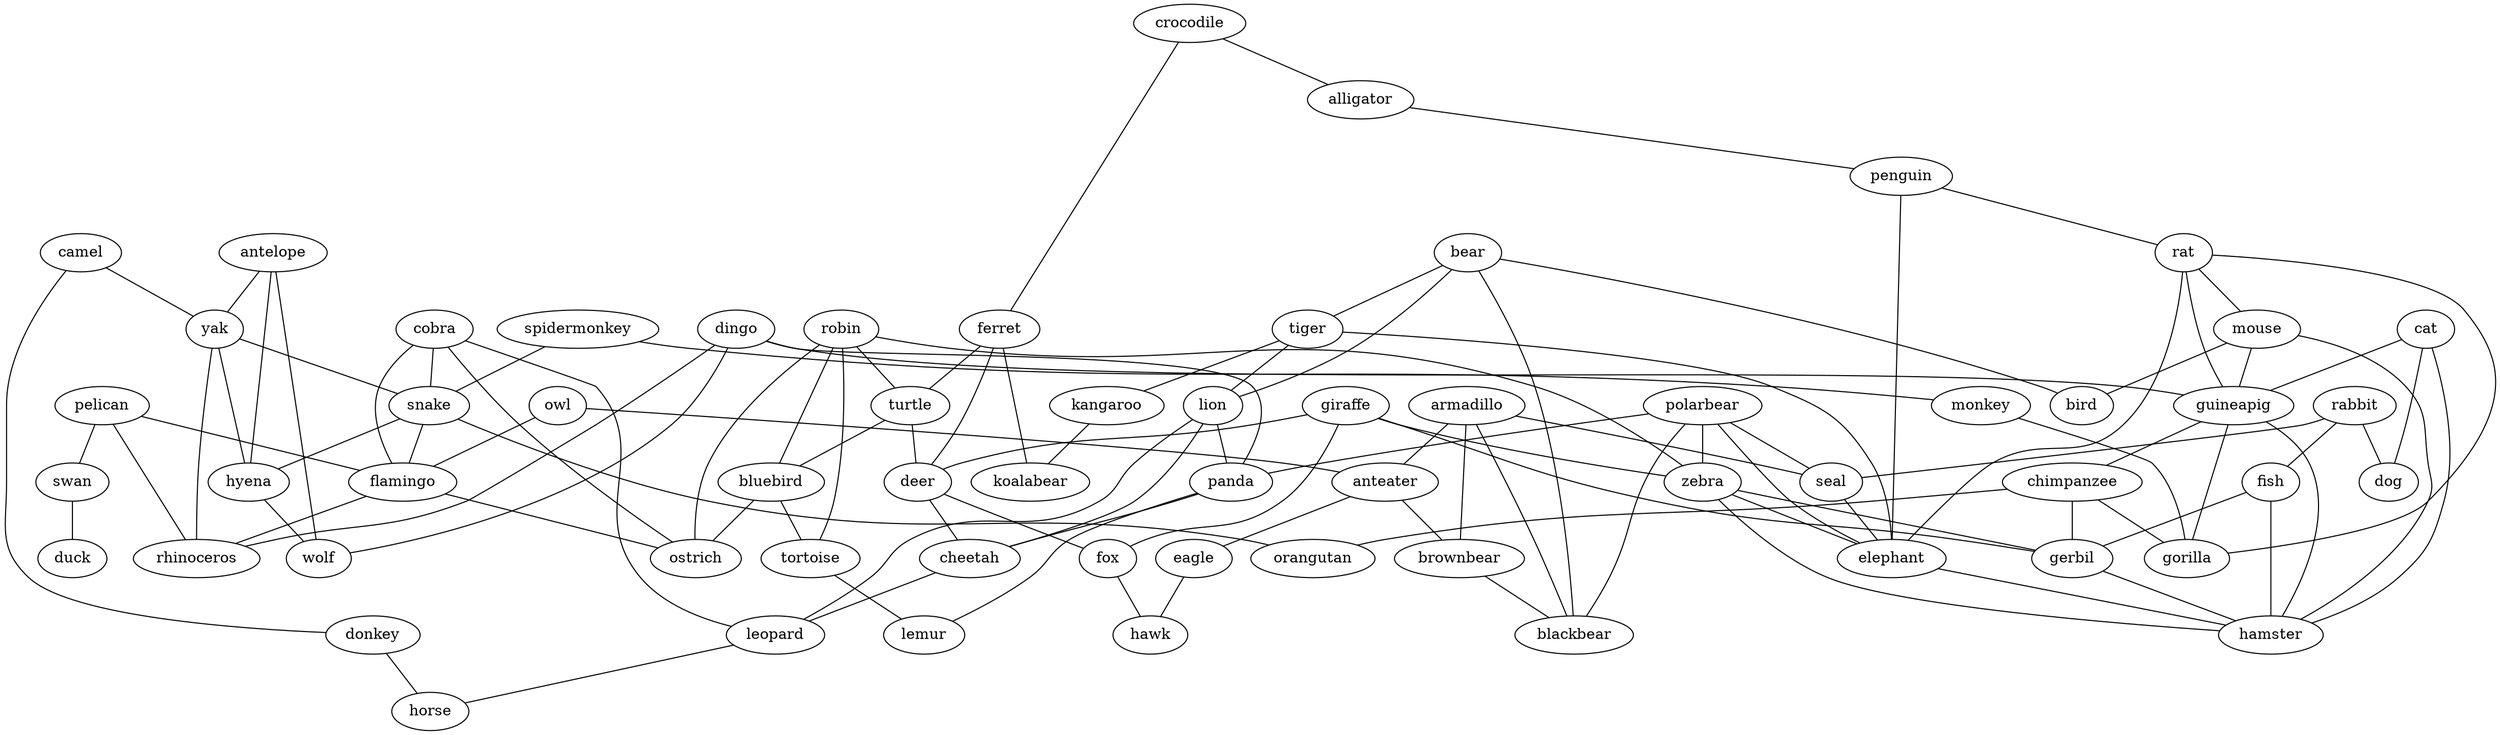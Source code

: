 strict graph G {
pelican;
antelope;
swan;
camel;
cobra;
spidermonkey;
crocodile;
duck;
owl;
monkey;
alligator;
polarbear;
yak;
bear;
tiger;
ferret;
giraffe;
armadillo;
snake;
rabbit;
penguin;
flamingo;
dingo;
lion;
cat;
robin;
turtle;
donkey;
fish;
deer;
rat;
zebra;
anteater;
seal;
mouse;
panda;
fox;
rhinoceros;
guineapig;
elephant;
cheetah;
bird;
brownbear;
eagle;
kangaroo;
leopard;
horse;
chimpanzee;
hawk;
bluebird;
gerbil;
koalabear;
tortoise;
lemur;
dog;
ostrich;
hyena;
gorilla;
blackbear;
wolf;
hamster;
orangutan;
pelican -- rhinoceros  [weight=1];
pelican -- swan  [weight=1];
pelican -- flamingo  [weight=1];
antelope -- hyena  [weight=1];
antelope -- wolf  [weight=1];
antelope -- yak  [weight=1];
swan -- duck  [weight=1];
camel -- donkey  [weight=1];
camel -- yak  [weight=1];
cobra -- flamingo  [weight=1];
cobra -- leopard  [weight=1];
cobra -- snake  [weight=1];
cobra -- ostrich  [weight=1];
spidermonkey -- snake  [weight=1];
spidermonkey -- monkey  [weight=1];
crocodile -- alligator  [weight=1];
crocodile -- ferret  [weight=1];
owl -- flamingo  [weight=1];
owl -- anteater  [weight=1];
monkey -- gorilla  [weight=1];
alligator -- penguin  [weight=1];
polarbear -- elephant  [weight=1];
polarbear -- blackbear  [weight=1];
polarbear -- zebra  [weight=1];
polarbear -- seal  [weight=1];
polarbear -- panda  [weight=1];
yak -- rhinoceros  [weight=1];
yak -- hyena  [weight=1];
yak -- snake  [weight=1];
bear -- lion  [weight=1];
bear -- tiger  [weight=1];
bear -- blackbear  [weight=1];
bear -- bird  [weight=1];
tiger -- kangaroo  [weight=1];
tiger -- lion  [weight=1];
tiger -- elephant  [weight=1];
ferret -- turtle  [weight=1];
ferret -- koalabear  [weight=1];
ferret -- deer  [weight=1];
giraffe -- fox  [weight=1];
giraffe -- deer  [weight=1];
giraffe -- gerbil  [weight=1];
giraffe -- zebra  [weight=1];
armadillo -- blackbear  [weight=1];
armadillo -- brownbear  [weight=1];
armadillo -- anteater  [weight=1];
armadillo -- seal  [weight=1];
snake -- flamingo  [weight=1];
snake -- orangutan  [weight=1];
snake -- hyena  [weight=1];
rabbit -- fish  [weight=1];
rabbit -- dog  [weight=1];
rabbit -- seal  [weight=1];
penguin -- rat  [weight=1];
penguin -- elephant  [weight=1];
flamingo -- ostrich  [weight=1];
flamingo -- rhinoceros  [weight=1];
dingo -- rhinoceros  [weight=1];
dingo -- guineapig  [weight=1];
dingo -- wolf  [weight=1];
dingo -- panda  [weight=1];
lion -- leopard  [weight=1];
lion -- cheetah  [weight=1];
lion -- panda  [weight=1];
cat -- guineapig  [weight=1];
cat -- dog  [weight=1];
cat -- hamster  [weight=1];
robin -- turtle  [weight=1];
robin -- tortoise  [weight=1];
robin -- ostrich  [weight=1];
robin -- zebra  [weight=1];
robin -- bluebird  [weight=1];
turtle -- deer  [weight=1];
turtle -- bluebird  [weight=1];
donkey -- horse  [weight=1];
fish -- gerbil  [weight=1];
fish -- hamster  [weight=1];
deer -- fox  [weight=1];
deer -- cheetah  [weight=1];
rat -- gorilla  [weight=1];
rat -- guineapig  [weight=1];
rat -- elephant  [weight=1];
rat -- mouse  [weight=1];
zebra -- gerbil  [weight=1];
zebra -- hamster  [weight=1];
zebra -- elephant  [weight=1];
anteater -- eagle  [weight=1];
anteater -- brownbear  [weight=1];
seal -- elephant  [weight=1];
mouse -- guineapig  [weight=1];
mouse -- bird  [weight=1];
mouse -- hamster  [weight=1];
panda -- lemur  [weight=1];
panda -- cheetah  [weight=1];
fox -- hawk  [weight=1];
guineapig -- chimpanzee  [weight=1];
guineapig -- gorilla  [weight=1];
guineapig -- hamster  [weight=1];
elephant -- hamster  [weight=1];
cheetah -- leopard  [weight=1];
brownbear -- blackbear  [weight=1];
eagle -- hawk  [weight=1];
kangaroo -- koalabear  [weight=1];
leopard -- horse  [weight=1];
chimpanzee -- gerbil  [weight=1];
chimpanzee -- orangutan  [weight=1];
chimpanzee -- gorilla  [weight=1];
bluebird -- tortoise  [weight=1];
bluebird -- ostrich  [weight=1];
gerbil -- hamster  [weight=1];
tortoise -- lemur  [weight=1];
hyena -- wolf  [weight=1];
}
